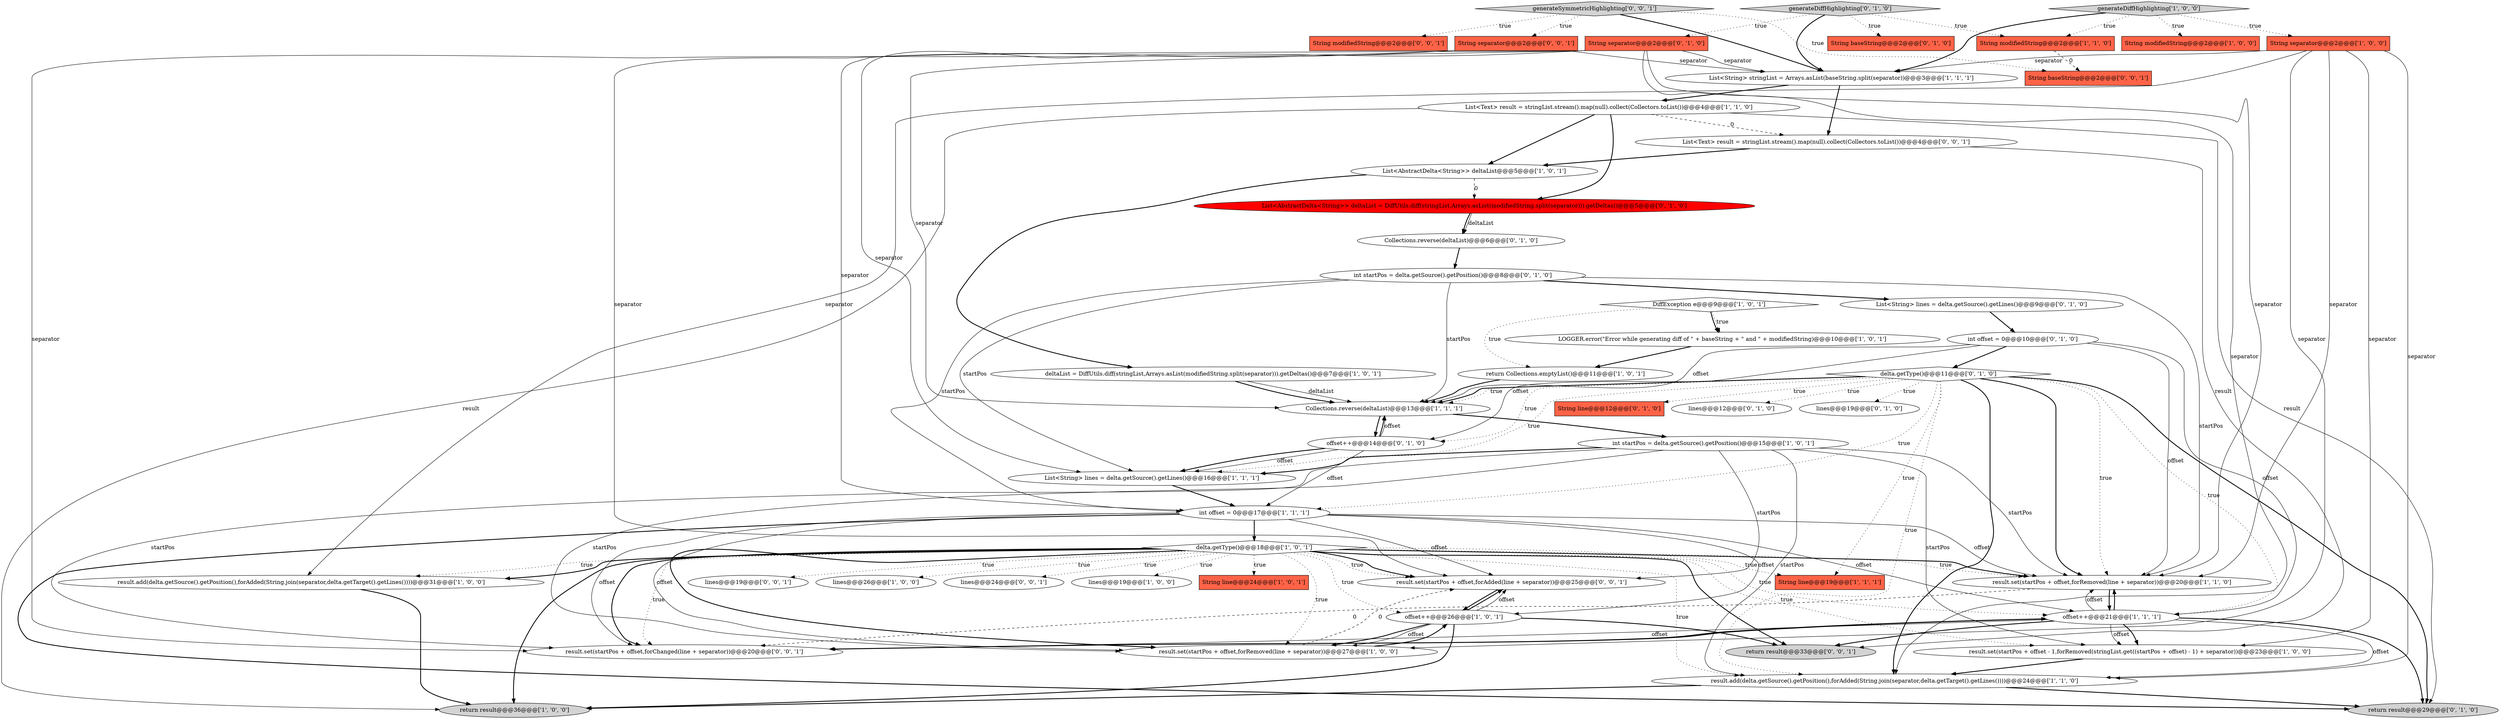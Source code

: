 digraph {
14 [style = filled, label = "List<Text> result = stringList.stream().map(null).collect(Collectors.toList())@@@4@@@['1', '1', '0']", fillcolor = white, shape = ellipse image = "AAA0AAABBB1BBB"];
20 [style = filled, label = "delta.getType()@@@18@@@['1', '0', '1']", fillcolor = white, shape = diamond image = "AAA0AAABBB1BBB"];
21 [style = filled, label = "Collections.reverse(deltaList)@@@13@@@['1', '1', '1']", fillcolor = white, shape = ellipse image = "AAA0AAABBB1BBB"];
45 [style = filled, label = "String baseString@@@2@@@['0', '0', '1']", fillcolor = tomato, shape = box image = "AAA0AAABBB3BBB"];
11 [style = filled, label = "offset++@@@21@@@['1', '1', '1']", fillcolor = white, shape = ellipse image = "AAA0AAABBB1BBB"];
22 [style = filled, label = "offset++@@@26@@@['1', '0', '1']", fillcolor = white, shape = ellipse image = "AAA0AAABBB1BBB"];
4 [style = filled, label = "int startPos = delta.getSource().getPosition()@@@15@@@['1', '0', '1']", fillcolor = white, shape = ellipse image = "AAA0AAABBB1BBB"];
10 [style = filled, label = "String separator@@@2@@@['1', '0', '0']", fillcolor = tomato, shape = box image = "AAA0AAABBB1BBB"];
51 [style = filled, label = "lines@@@19@@@['0', '0', '1']", fillcolor = white, shape = ellipse image = "AAA0AAABBB3BBB"];
35 [style = filled, label = "String separator@@@2@@@['0', '1', '0']", fillcolor = tomato, shape = box image = "AAA0AAABBB2BBB"];
8 [style = filled, label = "lines@@@26@@@['1', '0', '0']", fillcolor = white, shape = ellipse image = "AAA0AAABBB1BBB"];
49 [style = filled, label = "lines@@@24@@@['0', '0', '1']", fillcolor = white, shape = ellipse image = "AAA0AAABBB3BBB"];
19 [style = filled, label = "DiffException e@@@9@@@['1', '0', '1']", fillcolor = white, shape = diamond image = "AAA0AAABBB1BBB"];
34 [style = filled, label = "Collections.reverse(deltaList)@@@6@@@['0', '1', '0']", fillcolor = white, shape = ellipse image = "AAA0AAABBB2BBB"];
26 [style = filled, label = "String modifiedString@@@2@@@['1', '1', '0']", fillcolor = tomato, shape = box image = "AAA0AAABBB1BBB"];
0 [style = filled, label = "generateDiffHighlighting['1', '0', '0']", fillcolor = lightgray, shape = diamond image = "AAA0AAABBB1BBB"];
27 [style = filled, label = "deltaList = DiffUtils.diff(stringList,Arrays.asList(modifiedString.split(separator))).getDeltas()@@@7@@@['1', '0', '1']", fillcolor = white, shape = ellipse image = "AAA0AAABBB1BBB"];
47 [style = filled, label = "List<Text> result = stringList.stream().map(null).collect(Collectors.toList())@@@4@@@['0', '0', '1']", fillcolor = white, shape = ellipse image = "AAA0AAABBB3BBB"];
13 [style = filled, label = "result.set(startPos + offset,forRemoved(line + separator))@@@20@@@['1', '1', '0']", fillcolor = white, shape = ellipse image = "AAA0AAABBB1BBB"];
9 [style = filled, label = "result.add(delta.getSource().getPosition(),forAdded(String.join(separator,delta.getTarget().getLines())))@@@24@@@['1', '1', '0']", fillcolor = white, shape = ellipse image = "AAA0AAABBB1BBB"];
1 [style = filled, label = "lines@@@19@@@['1', '0', '0']", fillcolor = white, shape = ellipse image = "AAA0AAABBB1BBB"];
16 [style = filled, label = "result.set(startPos + offset - 1,forRemoved(stringList.get((startPos + offset) - 1) + separator))@@@23@@@['1', '0', '0']", fillcolor = white, shape = ellipse image = "AAA0AAABBB1BBB"];
50 [style = filled, label = "result.set(startPos + offset,forAdded(line + separator))@@@25@@@['0', '0', '1']", fillcolor = white, shape = ellipse image = "AAA0AAABBB3BBB"];
30 [style = filled, label = "int startPos = delta.getSource().getPosition()@@@8@@@['0', '1', '0']", fillcolor = white, shape = ellipse image = "AAA0AAABBB2BBB"];
41 [style = filled, label = "generateDiffHighlighting['0', '1', '0']", fillcolor = lightgray, shape = diamond image = "AAA0AAABBB2BBB"];
44 [style = filled, label = "String separator@@@2@@@['0', '0', '1']", fillcolor = tomato, shape = box image = "AAA0AAABBB3BBB"];
28 [style = filled, label = "return result@@@29@@@['0', '1', '0']", fillcolor = lightgray, shape = ellipse image = "AAA0AAABBB2BBB"];
40 [style = filled, label = "List<AbstractDelta<String>> deltaList = DiffUtils.diff(stringList,Arrays.asList(modifiedString.split(separator))).getDeltas()@@@5@@@['0', '1', '0']", fillcolor = red, shape = ellipse image = "AAA1AAABBB2BBB"];
18 [style = filled, label = "return result@@@36@@@['1', '0', '0']", fillcolor = lightgray, shape = ellipse image = "AAA0AAABBB1BBB"];
39 [style = filled, label = "offset++@@@14@@@['0', '1', '0']", fillcolor = white, shape = ellipse image = "AAA0AAABBB2BBB"];
31 [style = filled, label = "String line@@@12@@@['0', '1', '0']", fillcolor = tomato, shape = box image = "AAA0AAABBB2BBB"];
38 [style = filled, label = "List<String> lines = delta.getSource().getLines()@@@9@@@['0', '1', '0']", fillcolor = white, shape = ellipse image = "AAA0AAABBB2BBB"];
23 [style = filled, label = "LOGGER.error(\"Error while generating diff of \" + baseString + \" and \" + modifiedString)@@@10@@@['1', '0', '1']", fillcolor = white, shape = ellipse image = "AAA0AAABBB1BBB"];
42 [style = filled, label = "generateSymmetricHighlighting['0', '0', '1']", fillcolor = lightgray, shape = diamond image = "AAA0AAABBB3BBB"];
6 [style = filled, label = "String modifiedString@@@2@@@['1', '0', '0']", fillcolor = tomato, shape = box image = "AAA0AAABBB1BBB"];
25 [style = filled, label = "result.set(startPos + offset,forRemoved(line + separator))@@@27@@@['1', '0', '0']", fillcolor = white, shape = ellipse image = "AAA0AAABBB1BBB"];
15 [style = filled, label = "String line@@@24@@@['1', '0', '1']", fillcolor = tomato, shape = box image = "AAA0AAABBB1BBB"];
33 [style = filled, label = "lines@@@12@@@['0', '1', '0']", fillcolor = white, shape = ellipse image = "AAA0AAABBB2BBB"];
29 [style = filled, label = "lines@@@19@@@['0', '1', '0']", fillcolor = white, shape = ellipse image = "AAA0AAABBB2BBB"];
3 [style = filled, label = "List<String> lines = delta.getSource().getLines()@@@16@@@['1', '1', '1']", fillcolor = white, shape = ellipse image = "AAA0AAABBB1BBB"];
32 [style = filled, label = "String baseString@@@2@@@['0', '1', '0']", fillcolor = tomato, shape = box image = "AAA0AAABBB2BBB"];
12 [style = filled, label = "List<String> stringList = Arrays.asList(baseString.split(separator))@@@3@@@['1', '1', '1']", fillcolor = white, shape = ellipse image = "AAA0AAABBB1BBB"];
46 [style = filled, label = "return result@@@33@@@['0', '0', '1']", fillcolor = lightgray, shape = ellipse image = "AAA0AAABBB3BBB"];
24 [style = filled, label = "int offset = 0@@@17@@@['1', '1', '1']", fillcolor = white, shape = ellipse image = "AAA0AAABBB1BBB"];
5 [style = filled, label = "result.add(delta.getSource().getPosition(),forAdded(String.join(separator,delta.getTarget().getLines())))@@@31@@@['1', '0', '0']", fillcolor = white, shape = ellipse image = "AAA0AAABBB1BBB"];
7 [style = filled, label = "String line@@@19@@@['1', '1', '1']", fillcolor = tomato, shape = box image = "AAA0AAABBB1BBB"];
2 [style = filled, label = "List<AbstractDelta<String>> deltaList@@@5@@@['1', '0', '1']", fillcolor = white, shape = ellipse image = "AAA0AAABBB1BBB"];
17 [style = filled, label = "return Collections.emptyList()@@@11@@@['1', '0', '1']", fillcolor = white, shape = ellipse image = "AAA0AAABBB1BBB"];
36 [style = filled, label = "delta.getType()@@@11@@@['0', '1', '0']", fillcolor = white, shape = diamond image = "AAA0AAABBB2BBB"];
48 [style = filled, label = "result.set(startPos + offset,forChanged(line + separator))@@@20@@@['0', '0', '1']", fillcolor = white, shape = ellipse image = "AAA0AAABBB3BBB"];
43 [style = filled, label = "String modifiedString@@@2@@@['0', '0', '1']", fillcolor = tomato, shape = box image = "AAA0AAABBB3BBB"];
37 [style = filled, label = "int offset = 0@@@10@@@['0', '1', '0']", fillcolor = white, shape = ellipse image = "AAA0AAABBB2BBB"];
24->13 [style = solid, label="offset"];
50->22 [style = bold, label=""];
25->22 [style = bold, label=""];
3->24 [style = bold, label=""];
20->11 [style = dotted, label="true"];
24->11 [style = solid, label="offset"];
24->25 [style = solid, label="offset"];
36->28 [style = bold, label=""];
36->21 [style = dotted, label="true"];
11->46 [style = bold, label=""];
0->6 [style = dotted, label="true"];
36->11 [style = dotted, label="true"];
35->24 [style = solid, label="separator"];
12->47 [style = bold, label=""];
35->13 [style = solid, label="separator"];
35->21 [style = solid, label="separator"];
36->39 [style = dotted, label="true"];
35->12 [style = solid, label="separator"];
20->48 [style = bold, label=""];
11->13 [style = bold, label=""];
10->16 [style = solid, label="separator"];
20->49 [style = dotted, label="true"];
23->17 [style = bold, label=""];
20->13 [style = dotted, label="true"];
11->48 [style = solid, label="offset"];
37->13 [style = solid, label="offset"];
30->24 [style = solid, label="startPos"];
40->34 [style = solid, label="deltaList"];
36->24 [style = dotted, label="true"];
36->13 [style = dotted, label="true"];
17->21 [style = bold, label=""];
16->9 [style = bold, label=""];
20->15 [style = dotted, label="true"];
11->16 [style = bold, label=""];
24->28 [style = bold, label=""];
4->3 [style = bold, label=""];
22->25 [style = bold, label=""];
11->28 [style = bold, label=""];
22->46 [style = bold, label=""];
36->9 [style = bold, label=""];
37->36 [style = bold, label=""];
26->45 [style = dashed, label="0"];
4->16 [style = solid, label="startPos"];
11->48 [style = bold, label=""];
0->10 [style = dotted, label="true"];
19->17 [style = dotted, label="true"];
11->13 [style = solid, label="offset"];
14->47 [style = dashed, label="0"];
22->50 [style = bold, label=""];
35->9 [style = solid, label="separator"];
40->34 [style = bold, label=""];
37->21 [style = solid, label="offset"];
27->21 [style = solid, label="deltaList"];
20->25 [style = bold, label=""];
13->11 [style = bold, label=""];
36->31 [style = dotted, label="true"];
39->24 [style = solid, label="offset"];
24->20 [style = bold, label=""];
20->18 [style = bold, label=""];
20->5 [style = dotted, label="true"];
36->7 [style = dotted, label="true"];
22->18 [style = bold, label=""];
38->37 [style = bold, label=""];
47->46 [style = solid, label="result"];
36->3 [style = dotted, label="true"];
42->43 [style = dotted, label="true"];
47->2 [style = bold, label=""];
12->14 [style = bold, label=""];
4->9 [style = solid, label="startPos"];
2->27 [style = bold, label=""];
44->48 [style = solid, label="separator"];
20->48 [style = dotted, label="true"];
20->22 [style = dotted, label="true"];
36->29 [style = dotted, label="true"];
0->26 [style = dotted, label="true"];
42->45 [style = dotted, label="true"];
24->48 [style = solid, label="offset"];
10->9 [style = solid, label="separator"];
30->3 [style = solid, label="startPos"];
21->4 [style = bold, label=""];
20->50 [style = dotted, label="true"];
35->3 [style = solid, label="separator"];
11->16 [style = solid, label="offset"];
44->12 [style = solid, label="separator"];
44->50 [style = solid, label="separator"];
20->13 [style = bold, label=""];
10->12 [style = solid, label="separator"];
20->25 [style = dotted, label="true"];
10->13 [style = solid, label="separator"];
20->9 [style = dotted, label="true"];
42->44 [style = dotted, label="true"];
20->51 [style = dotted, label="true"];
41->35 [style = dotted, label="true"];
0->12 [style = bold, label=""];
14->28 [style = solid, label="result"];
24->50 [style = solid, label="offset"];
14->18 [style = solid, label="result"];
5->18 [style = bold, label=""];
22->50 [style = solid, label="offset"];
20->7 [style = dotted, label="true"];
13->48 [style = dashed, label="0"];
9->28 [style = bold, label=""];
39->21 [style = bold, label=""];
36->13 [style = bold, label=""];
9->18 [style = bold, label=""];
20->1 [style = dotted, label="true"];
21->39 [style = bold, label=""];
48->11 [style = bold, label=""];
24->22 [style = solid, label="offset"];
37->11 [style = solid, label="offset"];
22->25 [style = solid, label="offset"];
4->48 [style = solid, label="startPos"];
41->32 [style = dotted, label="true"];
14->2 [style = bold, label=""];
41->12 [style = bold, label=""];
27->21 [style = bold, label=""];
11->9 [style = solid, label="offset"];
37->39 [style = solid, label="offset"];
25->50 [style = dashed, label="0"];
36->33 [style = dotted, label="true"];
20->50 [style = bold, label=""];
30->38 [style = bold, label=""];
30->21 [style = solid, label="startPos"];
20->8 [style = dotted, label="true"];
39->3 [style = solid, label="offset"];
20->46 [style = bold, label=""];
30->13 [style = solid, label="startPos"];
39->3 [style = bold, label=""];
19->23 [style = dotted, label="true"];
10->25 [style = solid, label="separator"];
42->12 [style = bold, label=""];
34->30 [style = bold, label=""];
20->5 [style = bold, label=""];
36->21 [style = bold, label=""];
4->25 [style = solid, label="startPos"];
41->26 [style = dotted, label="true"];
10->5 [style = solid, label="separator"];
4->50 [style = solid, label="startPos"];
19->23 [style = bold, label=""];
39->21 [style = solid, label="offset"];
4->13 [style = solid, label="startPos"];
2->40 [style = dashed, label="0"];
14->40 [style = bold, label=""];
36->9 [style = dotted, label="true"];
20->16 [style = dotted, label="true"];
}
